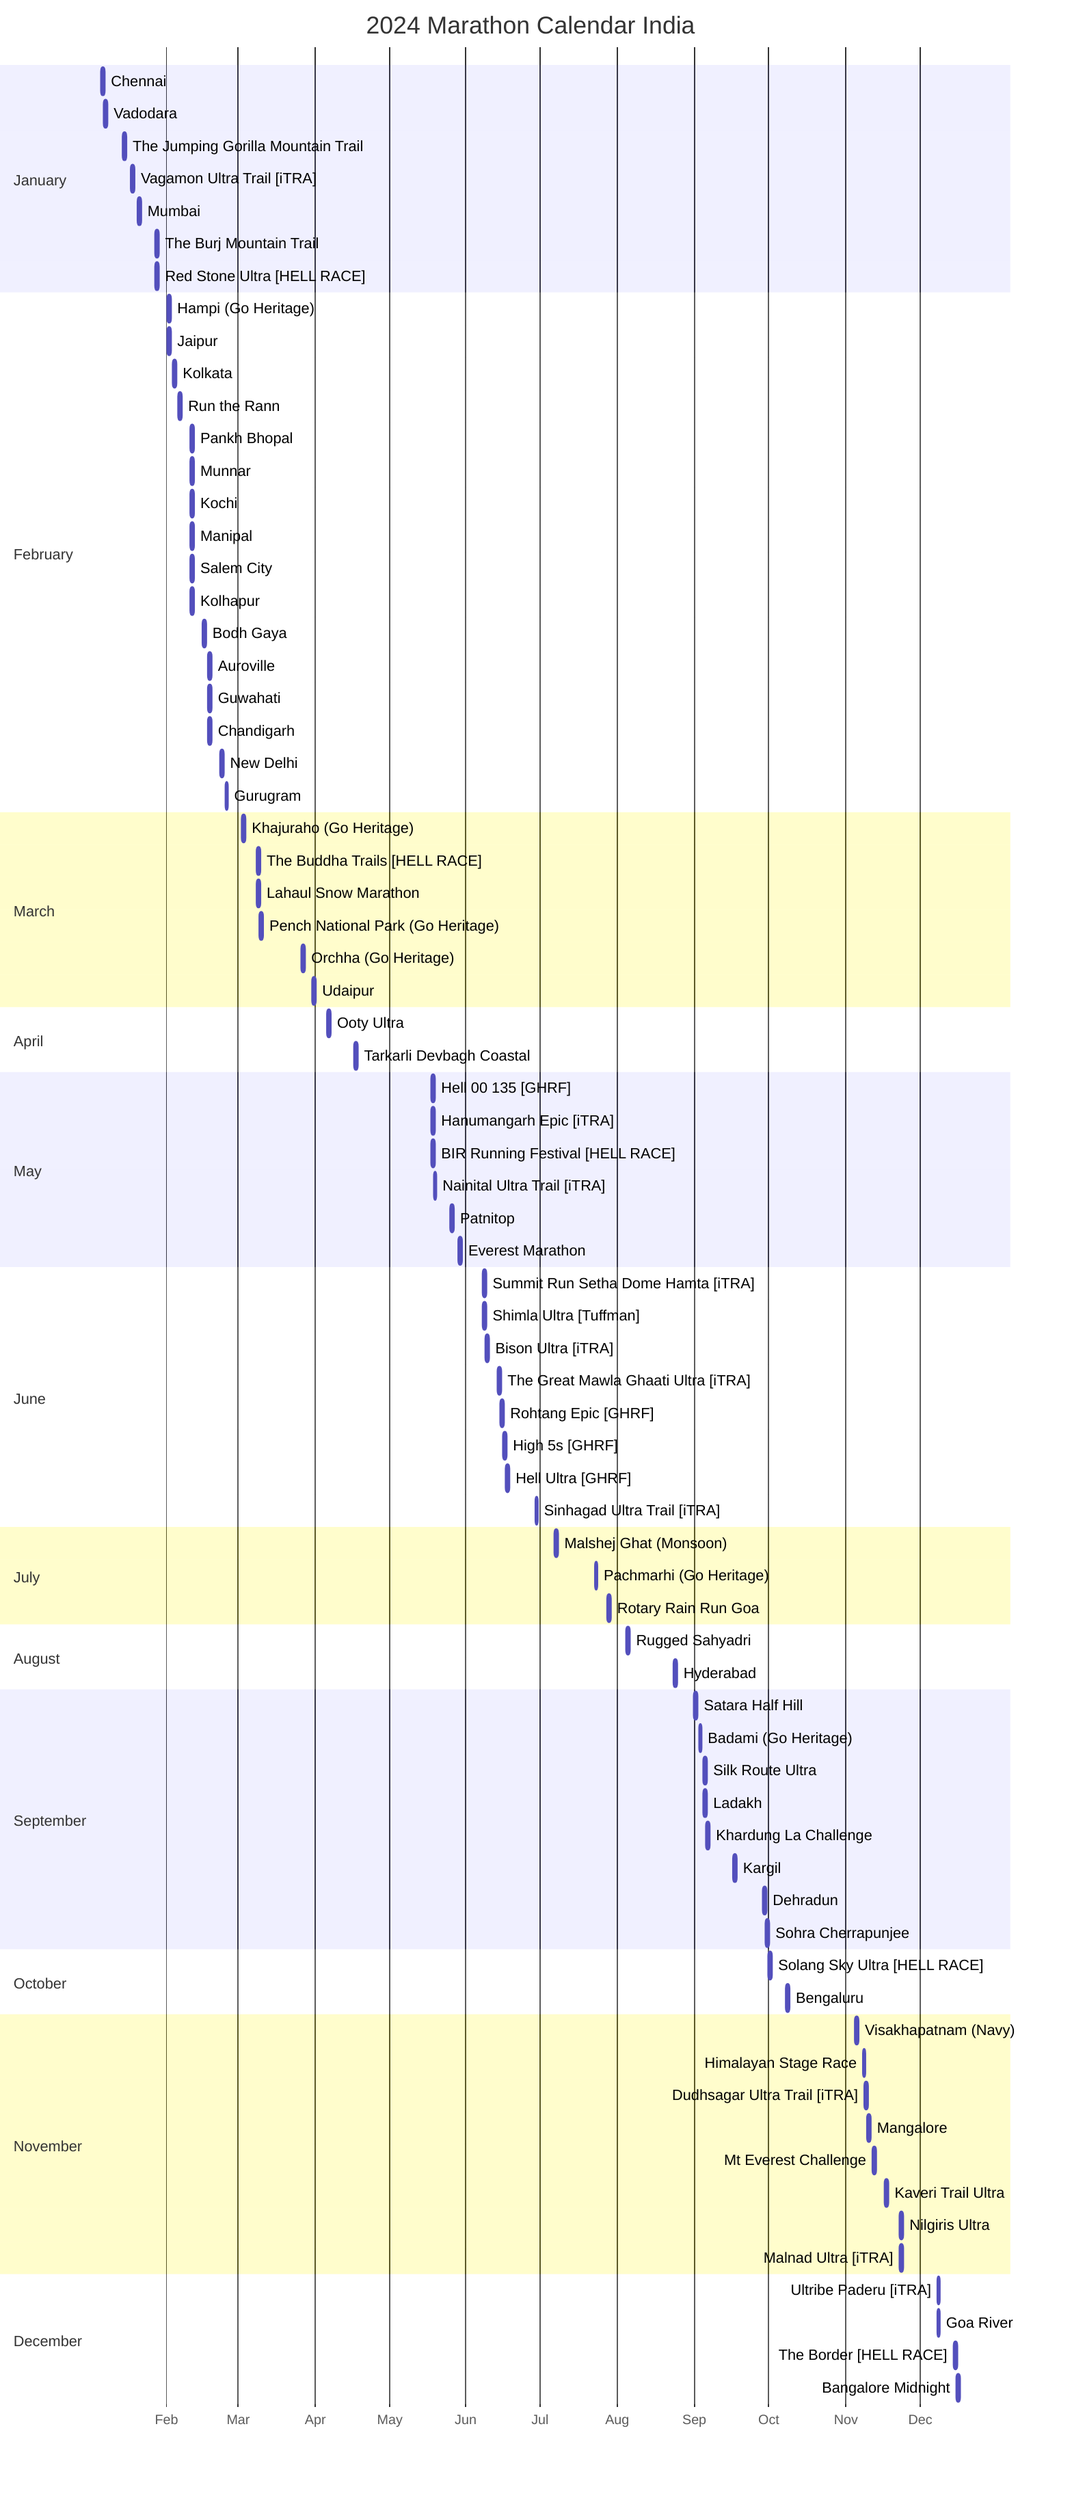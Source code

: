 gantt
    title 2024 Marathon Calendar India
    dateFormat YYYY-MM-DD
    axisFormat %b
    
    section January
    Chennai :2024-01-06, 1d
    Vadodara :2024-01-07, 1d
    The Jumping Gorilla Mountain Trail :2024-01-15, 1d
    Vagamon Ultra Trail [iTRA] :2024-01-18, 1d
    Mumbai :2024-01-21, 1d
    The Burj Mountain Trail :2024-01-28, 1d
    Red Stone Ultra [HELL RACE] :2024-01-28, 1d

    section February
    Hampi (Go Heritage) :2024-02-02, 1d
    Jaipur :2024-02-02, 1d
    Kolkata :2024-02-04, 1d
    Run the Rann :2024-02-06, 1d
    Pankh Bhopal :2024-02-11, 1d
    Munnar :2024-02-11, 1d
    Kochi :2024-02-11, 1d
    Manipal :2024-02-11, 1d
    Salem City :2024-02-11, 1d
    Kolhapur :2024-02-11, 1d
    Bodh Gaya :2024-02-16, 1d
    Auroville :2024-02-18, 1d
    Guwahati :2024-02-18, 1d
    Chandigarh :2024-02-18, 1d
    New Delhi :2024-02-23, 1d
    Gurugram :2024-02-25, 1d

    section March
    Khajuraho (Go Heritage) :2024-03-03, 1d
    The Buddha Trails [HELL RACE] :2024-03-09, 1d
    Lahaul Snow Marathon :2024-03-09, 1d
    Pench National Park (Go Heritage) :2024-03-10, 1d
    Orchha (Go Heritage) :2024-03-27, 1d
    Udaipur :2024-03-31, 1d

    section April
    Ooty Ultra :2024-04-06, 1d
    Tarkarli Devbagh Coastal :2024-04-17, 1d

    section May
    Hell 00 135 [GHRF] :2024-05-18, 1d
    Hanumangarh Epic [iTRA] :2024-05-18, 1d
    BIR Running Festival [HELL RACE] :2024-05-18, 1d
    Nainital Ultra Trail [iTRA] :2024-05-19, 1d
    Patnitop :2024-05-26, 1d
    Everest Marathon :2024-05-29, 1d

    section June
    Summit Run Setha Dome Hamta [iTRA] :2024-06-08, 1d
    Shimla Ultra [Tuffman] :2024-06-08, 1d
    Bison Ultra [iTRA] :2024-06-09, 1d
    The Great Mawla Ghaati Ultra [iTRA] :2024-06-14, 1d
    Rohtang Epic [GHRF] :2024-06-15, 1d
    High 5s [GHRF] :2024-06-16, 1d
    Hell Ultra [GHRF] :2024-06-17, 1d
    Sinhagad Ultra Trail [iTRA] :2024-06-29, 1d

    section July
    Malshej Ghat (Monsoon) :2024-07-07, 1d
    Pachmarhi (Go Heritage) :2024-07-23, 1d
    Rotary Rain Run Goa :2024-07-28, 1d

    section August
    Rugged Sahyadri :2024-08-05, 1d
    Hyderabad :2024-08-24, 1d

    section September
    Satara Half Hill :2024-09-01, 1d
    Badami (Go Heritage) :2024-09-03, 1d
    Silk Route Ultra :2024-09-05, 1d
    Ladakh :2024-09-05, 1d
    Khardung La Challenge :2024-09-06, 1d
    Kargil :2024-09-17, 1d
    Dehradun :2024-09-29, 1d
    Sohra Cherrapunjee :2024-09-30, 1d

    section October
    Solang Sky Ultra [HELL RACE] :2024-10-01, 1d
    Bengaluru :2024-10-08, 1d

    section November
    Visakhapatnam (Navy) :2024-11-05, 1d
    Himalayan Stage Race :2024-11-08, 1d
    Dudhsagar Ultra Trail [iTRA] :2024-11-09, 1d
    Mangalore :2024-11-10, 1d
    Mt Everest Challenge :2024-11-12, 1d
    Kaveri Trail Ultra :2024-11-17, 1d
    Nilgiris Ultra :2024-11-23, 1d
    Malnad Ultra [iTRA] :2024-11-23, 1d

    section December
    Ultribe Paderu [iTRA] :2024-12-08, 1d
    Goa River :2024-12-08, 1d
    The Border [HELL RACE] :2024-12-15, 1d
    Bangalore Midnight :2024-12-16, 1d